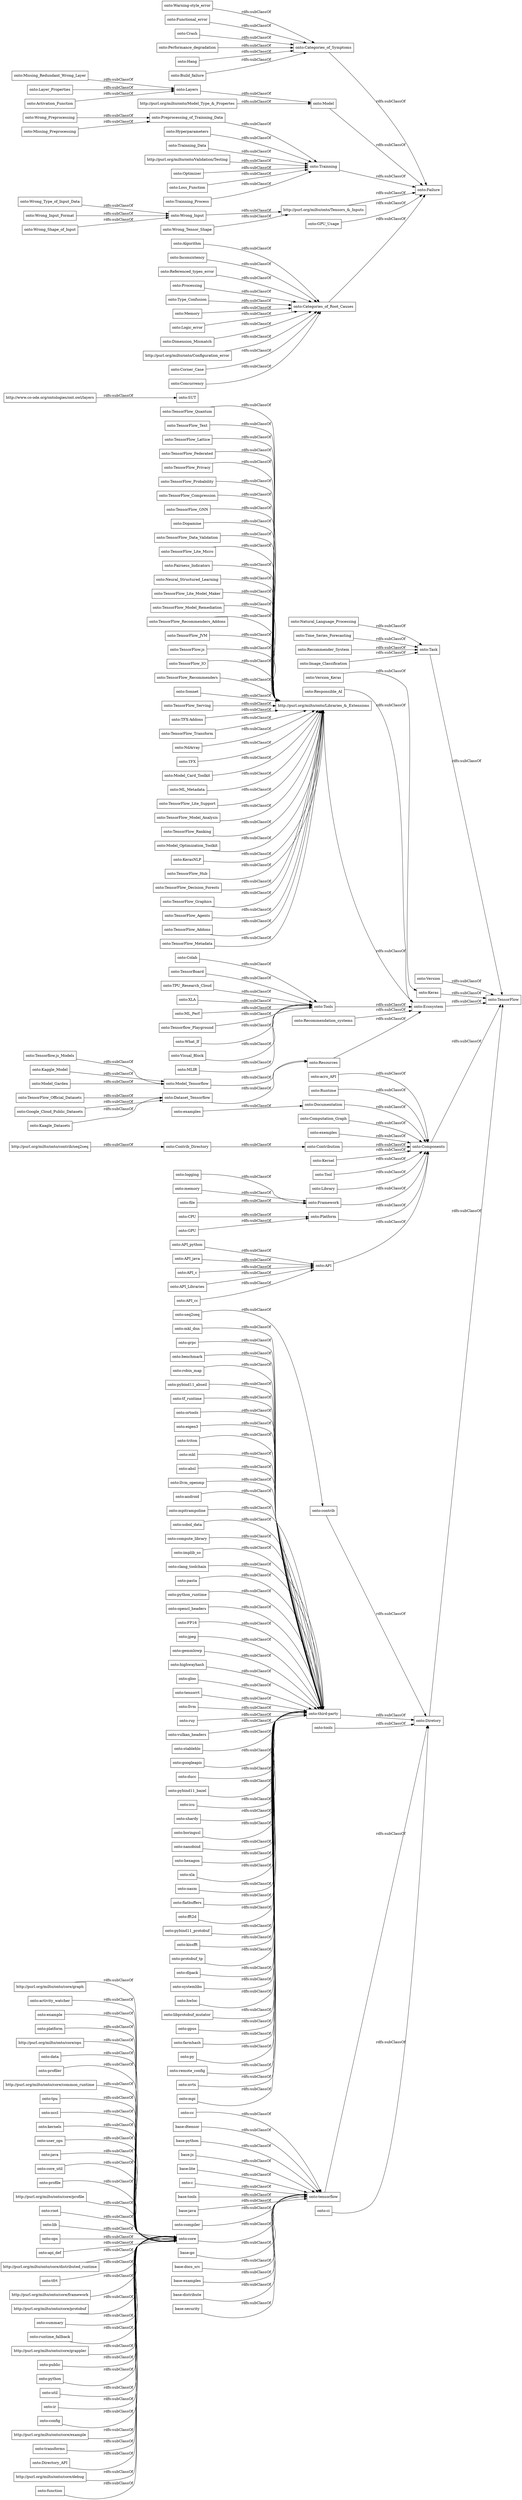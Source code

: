 digraph ar2dtool_diagram { 
rankdir=LR;
size="1000"
node [shape = rectangle, color="black"]; "onto:compute_library" "http://purl.org/milto/onto/core/common_runtime" "onto:tpu" "http://www.co-ode.org/ontologies/ont.owl/layers" "base:lite" "onto:Version_Keras" "onto:nccl" "onto:Tools" "onto:exemples" "onto:Algorithm" "onto:file" "onto:TensorFlow.js" "onto:c" "onto:kernels" "onto:highwayhash" "onto:contrib" "onto:Wrong_Shape_of_Input" "onto:gloo" "onto:Diretory" "onto:user_ops" "onto:Contrib_Directory" "onto:TensorFlow_IO" "onto:Documentation" "onto:Kernel" "onto:tensorrt" "onto:llvm" "onto:java" "onto:core_util" "onto:profile" "http://purl.org/milto/onto/core/profile" "onto:ci" "onto:TensorFlow_Recommenders" "onto:Categories_of_Symptoms" "onto:Tool" "onto:ruy" "base:tools" "onto:Preprocessing_of_Trainning_Data" "onto:Image_Classification" "onto:Wrong_Type_of_Input_Data" "onto:Sonnet" "onto:vulkan_headers" "onto:stablehlo" "onto:Version" "onto:root" "onto:Natural_Language_Processing" "onto:Hyperparameters" "onto:Library" "onto:lib" "onto:ops" "base:java" "onto:TensorFlow_Serving" "onto:Model_Garden" "onto:googleapis" "onto:ducc" "onto:api_def" "onto:Tensorflow.js_Models" "http://purl.org/milto/onto/core/distributed_runtime" "onto:pybind11_bazel" "onto:TFX-Addons" "onto:CPU" "onto:TensorFlow_Transform" "onto:GPU" "http://purl.org/milto/onto/Conﬁguration_error" "onto:icu" "onto:tfrt" "onto:Trainning_Data" "onto:NdArray" "onto:Responsible_AI" "http://purl.org/milto/onto/core/framework" "onto:shardy" "onto:TFX" "http://purl.org/milto/onto/core/protobuf" "onto:summary" "onto:boringssl" "onto:Corner_Case" "onto:nanobind" "onto:Model_Card_Toolkit" "onto:API_cc" "onto:Contribution" "onto:ML_Metadata" "onto:hexagon" "onto:compiler" "onto:Tensorflow_Playground" "onto:xla" "onto:nasm" "onto:flatbuffers" "onto:TensorFlow_Lite_Support" "onto:runtime_fallback" "http://purl.org/milto/onto/Validation/Testing" "onto:TensorFlow_Model_Analysis" "onto:fft2d" "onto:tensorflow" "http://purl.org/milto/onto/contrib/seq2seq" "onto:Kaagle_Datasets" "onto:Optimizer" "onto:pybind11_protobuf" "onto:Hang" "onto:TensorFlow_Ranking" "http://purl.org/milto/onto/core/grappler" "onto:core" "onto:Wrong_Input" "onto:Concurrency" "onto:kissfft" "onto:Wrong_Input_Format" "onto:TensorFlow_Official_Datasets" "base:go" "onto:protobuf_tp" "onto:Resources" "onto:Framework" "onto:Activation_Function" "onto:Wrong_Preprocessing" "onto:Task" "onto:What_If" "onto:Keras" "onto:Model_Optimization_Toolkit" "onto:public" "onto:dlpack" "onto:Missing_Preprocessing" "onto:Inconsistency" "onto:KerasNLP" "onto:systemlibs" "onto:Visual_Block" "onto:TensorFlow_Hub" "onto:tools" "onto:hwloc" "onto:MLIR" "onto:libprotobuf_mutator" "onto:Colab" "onto:gpus" "onto:Layers" "onto:TensorFlow_Decision_Forests" "onto:TensorFlow_Graphics" "onto:farmhash" "onto:Loss_Function" "onto:Missing_Redundant_Wrong_Layer" "onto:Trainning_Process" "onto:py" "onto:python" "onto:remote_config" "onto:API_python" "onto:Time_Series_Forecasting" "onto:util" "onto:Platform" "onto:nvtx" "onto:mpi" "onto:Referenced_types_error" "onto:TensorFlow_Agents" "onto:mkl_dnn" "onto:TensorBoard" "onto:TensorFlow_Addons" "onto:Recommender_System" "onto:grpc" "onto:ir" "onto:SUT" "onto:Build_failure" "onto:benchmark" "onto:TensorFlow_Metadata" "onto:Warning-style_error" "onto:robin_map" "onto:logging" "onto:Model" "onto:TensorFlow_Quantum" "onto:config" "onto:Layer_Properties" "onto:Processing" "onto:Type_Confusion" "onto:Trainning" "onto:Google_Cloud_Public_Datasets" "onto:TensorFlow" "base:docs_src" "base:examples" "onto:pybind11_abseil" "onto:Memory" "onto:tf_runtime" "onto:memory" "onto:TensorFlow_Text" "onto:ortools" "onto:Ecosystem" "onto:eigen3" "onto:triton" "onto:Dataset_Tensorflow" "onto:TPU_Research_Cloud" "onto:third-party" "onto:Failure" "onto:Categories_of_Root_Causes" "base:distribute" "onto:TensorFlow_Lattice" "onto:TensorFlow_Federated" "onto:TensorFlow_Privacy" "onto:acro_API" "onto:mkl" "onto:API" "base:security" "onto:Kaggle_Model" "onto:TensorFlow_Probability" "http://purl.org/milto/onto/core/example" "onto:Functional_error" "http://purl.org/milto/onto/Libraries_&_Extensions" "onto:transforms" "onto:Directory_API" "onto:absl" "http://purl.org/milto/onto/core/debug" "onto:function" "onto:Logic_error" "onto:cc" "onto:XLA" "onto:Dimension_Mismatch" "onto:TensorFlow_Compression" "onto:Runtime" "onto:Model_Tensorflow" "onto:GPU_Usage" "onto:TensorFlow_GNN" "http://purl.org/milto/onto/Tensors_&_Inputs" "onto:llvm_openmp" "onto:API_java" "http://purl.org/milto/onto/core/graph" "http://purl.org/milto/onto/Model_Type_&_Propertes" "onto:Dopamine" "onto:activity_watcher" "onto:example" "onto:android" "onto:platform" "onto:seq2seq" "onto:mpitrampoline" "http://purl.org/milto/onto/core/ops" "onto:sobol_data" "onto:TensorFlow_Data_Validation" "onto:implib_so" "base:dtensor" "onto:TensorFlow_Lite_Micro" "onto:clang_toolchain" "base:python" "onto:Fairness_Indicators" "onto:Crash" "onto:API_c" "onto:API_Libraries" "onto:pasta" "onto:data" "onto:ML_Perf" "onto:Performance_degradation" "onto:Neural_Structured_Learning" "onto:TensorFlow_Lite_Model_Maker" "onto:TensorFlow_Model_Remediation" "onto:python_runtime" "onto:TensorFlow_Recommenders_Addons" "onto:opencl_headers" "onto:FP16" "onto:Wrong_Tensor_Shape" "onto:jpeg" "onto:TensorFlow_JVM" "onto:Computation_Graph" "onto:Components" "base:js" "onto:profiler" "onto:examples" "onto:gemmlowp" "onto:Recommendation_systems" ; /*classes style*/
	"http://purl.org/milto/onto/core/grappler" -> "onto:core" [ label = "rdfs:subClassOf" ];
	"onto:flatbuffers" -> "onto:third-party" [ label = "rdfs:subClassOf" ];
	"onto:Trainning_Process" -> "onto:Trainning" [ label = "rdfs:subClassOf" ];
	"onto:ML_Metadata" -> "http://purl.org/milto/onto/Libraries_&_Extensions" [ label = "rdfs:subClassOf" ];
	"onto:python_runtime" -> "onto:third-party" [ label = "rdfs:subClassOf" ];
	"onto:TensorFlow_Lite_Micro" -> "http://purl.org/milto/onto/Libraries_&_Extensions" [ label = "rdfs:subClassOf" ];
	"onto:Categories_of_Root_Causes" -> "onto:Failure" [ label = "rdfs:subClassOf" ];
	"onto:tensorrt" -> "onto:third-party" [ label = "rdfs:subClassOf" ];
	"onto:profiler" -> "onto:core" [ label = "rdfs:subClassOf" ];
	"onto:Wrong_Tensor_Shape" -> "http://purl.org/milto/onto/Tensors_&_Inputs" [ label = "rdfs:subClassOf" ];
	"onto:Wrong_Preprocessing" -> "onto:Preprocessing_of_Trainning_Data" [ label = "rdfs:subClassOf" ];
	"onto:Loss_Function" -> "onto:Trainning" [ label = "rdfs:subClassOf" ];
	"onto:root" -> "onto:core" [ label = "rdfs:subClassOf" ];
	"onto:clang_toolchain" -> "onto:third-party" [ label = "rdfs:subClassOf" ];
	"onto:examples" -> "onto:Documentation" [ label = "rdfs:subClassOf" ];
	"onto:TensorFlow_GNN" -> "http://purl.org/milto/onto/Libraries_&_Extensions" [ label = "rdfs:subClassOf" ];
	"onto:Task" -> "onto:TensorFlow" [ label = "rdfs:subClassOf" ];
	"onto:Categories_of_Symptoms" -> "onto:Failure" [ label = "rdfs:subClassOf" ];
	"http://purl.org/milto/onto/Libraries_&_Extensions" -> "onto:Ecosystem" [ label = "rdfs:subClassOf" ];
	"onto:exemples" -> "onto:Components" [ label = "rdfs:subClassOf" ];
	"onto:Version" -> "onto:TensorFlow" [ label = "rdfs:subClassOf" ];
	"onto:Logic_error" -> "onto:Categories_of_Root_Causes" [ label = "rdfs:subClassOf" ];
	"onto:fft2d" -> "onto:third-party" [ label = "rdfs:subClassOf" ];
	"http://purl.org/milto/onto/Tensors_&_Inputs" -> "onto:Failure" [ label = "rdfs:subClassOf" ];
	"onto:Visual_Block" -> "onto:Tools" [ label = "rdfs:subClassOf" ];
	"onto:sobol_data" -> "onto:third-party" [ label = "rdfs:subClassOf" ];
	"onto:tf_runtime" -> "onto:third-party" [ label = "rdfs:subClassOf" ];
	"onto:Trainning_Data" -> "onto:Trainning" [ label = "rdfs:subClassOf" ];
	"onto:robin_map" -> "onto:third-party" [ label = "rdfs:subClassOf" ];
	"onto:API_cc" -> "onto:API" [ label = "rdfs:subClassOf" ];
	"onto:triton" -> "onto:third-party" [ label = "rdfs:subClassOf" ];
	"onto:Natural_Language_Processing" -> "onto:Task" [ label = "rdfs:subClassOf" ];
	"onto:TensorFlow_Hub" -> "http://purl.org/milto/onto/Libraries_&_Extensions" [ label = "rdfs:subClassOf" ];
	"http://purl.org/milto/onto/core/graph" -> "onto:core" [ label = "rdfs:subClassOf" ];
	"onto:benchmark" -> "onto:third-party" [ label = "rdfs:subClassOf" ];
	"onto:python" -> "onto:core" [ label = "rdfs:subClassOf" ];
	"onto:MLIR" -> "onto:Tools" [ label = "rdfs:subClassOf" ];
	"onto:TFX-Addons" -> "http://purl.org/milto/onto/Libraries_&_Extensions" [ label = "rdfs:subClassOf" ];
	"onto:kissfft" -> "onto:third-party" [ label = "rdfs:subClassOf" ];
	"onto:nanobind" -> "onto:third-party" [ label = "rdfs:subClassOf" ];
	"onto:Version_Keras" -> "onto:Keras" [ label = "rdfs:subClassOf" ];
	"onto:kernels" -> "onto:core" [ label = "rdfs:subClassOf" ];
	"onto:Kaagle_Datasets" -> "onto:Dataset_Tensorflow" [ label = "rdfs:subClassOf" ];
	"onto:TensorFlow_JVM" -> "http://purl.org/milto/onto/Libraries_&_Extensions" [ label = "rdfs:subClassOf" ];
	"onto:KerasNLP" -> "http://purl.org/milto/onto/Libraries_&_Extensions" [ label = "rdfs:subClassOf" ];
	"onto:hwloc" -> "onto:third-party" [ label = "rdfs:subClassOf" ];
	"onto:Activation_Function" -> "onto:Layers" [ label = "rdfs:subClassOf" ];
	"onto:Neural_Structured_Learning" -> "http://purl.org/milto/onto/Libraries_&_Extensions" [ label = "rdfs:subClassOf" ];
	"onto:stablehlo" -> "onto:third-party" [ label = "rdfs:subClassOf" ];
	"onto:Inconsistency" -> "onto:Categories_of_Root_Causes" [ label = "rdfs:subClassOf" ];
	"http://purl.org/milto/onto/Model_Type_&_Propertes" -> "onto:Model" [ label = "rdfs:subClassOf" ];
	"onto:eigen3" -> "onto:third-party" [ label = "rdfs:subClassOf" ];
	"onto:Hang" -> "onto:Categories_of_Symptoms" [ label = "rdfs:subClassOf" ];
	"onto:Processing" -> "onto:Categories_of_Root_Causes" [ label = "rdfs:subClassOf" ];
	"onto:util" -> "onto:core" [ label = "rdfs:subClassOf" ];
	"onto:mpitrampoline" -> "onto:third-party" [ label = "rdfs:subClassOf" ];
	"onto:TensorFlow_Recommenders" -> "http://purl.org/milto/onto/Libraries_&_Extensions" [ label = "rdfs:subClassOf" ];
	"onto:lib" -> "onto:core" [ label = "rdfs:subClassOf" ];
	"onto:ML_Perf" -> "onto:Tools" [ label = "rdfs:subClassOf" ];
	"onto:CPU" -> "onto:Platform" [ label = "rdfs:subClassOf" ];
	"onto:nasm" -> "onto:third-party" [ label = "rdfs:subClassOf" ];
	"onto:Platform" -> "onto:Components" [ label = "rdfs:subClassOf" ];
	"onto:Sonnet" -> "http://purl.org/milto/onto/Libraries_&_Extensions" [ label = "rdfs:subClassOf" ];
	"onto:protobuf_tp" -> "onto:third-party" [ label = "rdfs:subClassOf" ];
	"onto:Kaggle_Model" -> "onto:Model_Tensorflow" [ label = "rdfs:subClassOf" ];
	"onto:Functional_error" -> "onto:Categories_of_Symptoms" [ label = "rdfs:subClassOf" ];
	"onto:Wrong_Type_of_Input_Data" -> "onto:Wrong_Input" [ label = "rdfs:subClassOf" ];
	"onto:Computation_Graph" -> "onto:Components" [ label = "rdfs:subClassOf" ];
	"onto:Image_Classification" -> "onto:Task" [ label = "rdfs:subClassOf" ];
	"onto:Dataset_Tensorflow" -> "onto:Resources" [ label = "rdfs:subClassOf" ];
	"onto:Framework" -> "onto:Components" [ label = "rdfs:subClassOf" ];
	"onto:tpu" -> "onto:core" [ label = "rdfs:subClassOf" ];
	"onto:Tensorflow_Playground" -> "onto:Tools" [ label = "rdfs:subClassOf" ];
	"onto:What_If" -> "onto:Tools" [ label = "rdfs:subClassOf" ];
	"onto:py" -> "onto:third-party" [ label = "rdfs:subClassOf" ];
	"onto:Performance_degradation" -> "onto:Categories_of_Symptoms" [ label = "rdfs:subClassOf" ];
	"onto:Optimizer" -> "onto:Trainning" [ label = "rdfs:subClassOf" ];
	"onto:GPU" -> "onto:Platform" [ label = "rdfs:subClassOf" ];
	"onto:TensorFlow_Graphics" -> "http://purl.org/milto/onto/Libraries_&_Extensions" [ label = "rdfs:subClassOf" ];
	"onto:public" -> "onto:core" [ label = "rdfs:subClassOf" ];
	"http://purl.org/milto/onto/core/ops" -> "onto:core" [ label = "rdfs:subClassOf" ];
	"onto:pybind11_abseil" -> "onto:third-party" [ label = "rdfs:subClassOf" ];
	"onto:TensorFlow_Model_Analysis" -> "http://purl.org/milto/onto/Libraries_&_Extensions" [ label = "rdfs:subClassOf" ];
	"onto:TPU_Research_Cloud" -> "onto:Tools" [ label = "rdfs:subClassOf" ];
	"onto:Fairness_Indicators" -> "http://purl.org/milto/onto/Libraries_&_Extensions" [ label = "rdfs:subClassOf" ];
	"onto:function" -> "onto:core" [ label = "rdfs:subClassOf" ];
	"onto:Crash" -> "onto:Categories_of_Symptoms" [ label = "rdfs:subClassOf" ];
	"onto:pybind11_protobuf" -> "onto:third-party" [ label = "rdfs:subClassOf" ];
	"onto:Preprocessing_of_Trainning_Data" -> "onto:Trainning" [ label = "rdfs:subClassOf" ];
	"onto:jpeg" -> "onto:third-party" [ label = "rdfs:subClassOf" ];
	"onto:TensorFlow_Federated" -> "http://purl.org/milto/onto/Libraries_&_Extensions" [ label = "rdfs:subClassOf" ];
	"onto:Memory" -> "onto:Categories_of_Root_Causes" [ label = "rdfs:subClassOf" ];
	"onto:TensorFlow_Lite_Model_Maker" -> "http://purl.org/milto/onto/Libraries_&_Extensions" [ label = "rdfs:subClassOf" ];
	"onto:TensorFlow_Quantum" -> "http://purl.org/milto/onto/Libraries_&_Extensions" [ label = "rdfs:subClassOf" ];
	"onto:absl" -> "onto:third-party" [ label = "rdfs:subClassOf" ];
	"onto:Google_Cloud_Public_Datasets" -> "onto:Dataset_Tensorflow" [ label = "rdfs:subClassOf" ];
	"onto:ortools" -> "onto:third-party" [ label = "rdfs:subClassOf" ];
	"onto:dlpack" -> "onto:third-party" [ label = "rdfs:subClassOf" ];
	"onto:example" -> "onto:core" [ label = "rdfs:subClassOf" ];
	"onto:ducc" -> "onto:third-party" [ label = "rdfs:subClassOf" ];
	"onto:ops" -> "onto:core" [ label = "rdfs:subClassOf" ];
	"onto:acro_API" -> "onto:Components" [ label = "rdfs:subClassOf" ];
	"onto:cc" -> "onto:tensorflow" [ label = "rdfs:subClassOf" ];
	"onto:user_ops" -> "onto:core" [ label = "rdfs:subClassOf" ];
	"onto:Tensorflow.js_Models" -> "onto:Model_Tensorflow" [ label = "rdfs:subClassOf" ];
	"onto:gloo" -> "onto:third-party" [ label = "rdfs:subClassOf" ];
	"onto:compiler" -> "onto:tensorflow" [ label = "rdfs:subClassOf" ];
	"onto:Corner_Case" -> "onto:Categories_of_Root_Causes" [ label = "rdfs:subClassOf" ];
	"onto:Directory_API" -> "onto:core" [ label = "rdfs:subClassOf" ];
	"onto:Warning-style_error" -> "onto:Categories_of_Symptoms" [ label = "rdfs:subClassOf" ];
	"onto:TensorFlow_Data_Validation" -> "http://purl.org/milto/onto/Libraries_&_Extensions" [ label = "rdfs:subClassOf" ];
	"onto:Tools" -> "onto:Ecosystem" [ label = "rdfs:subClassOf" ];
	"onto:config" -> "onto:core" [ label = "rdfs:subClassOf" ];
	"base:security" -> "onto:tensorflow" [ label = "rdfs:subClassOf" ];
	"onto:java" -> "onto:core" [ label = "rdfs:subClassOf" ];
	"onto:TensorFlow_Lite_Support" -> "http://purl.org/milto/onto/Libraries_&_Extensions" [ label = "rdfs:subClassOf" ];
	"onto:Dopamine" -> "http://purl.org/milto/onto/Libraries_&_Extensions" [ label = "rdfs:subClassOf" ];
	"onto:file" -> "onto:Framework" [ label = "rdfs:subClassOf" ];
	"onto:TensorFlow_Agents" -> "http://purl.org/milto/onto/Libraries_&_Extensions" [ label = "rdfs:subClassOf" ];
	"http://purl.org/milto/onto/core/protobuf" -> "onto:core" [ label = "rdfs:subClassOf" ];
	"http://purl.org/milto/onto/Conﬁguration_error" -> "onto:Categories_of_Root_Causes" [ label = "rdfs:subClassOf" ];
	"onto:Contribution" -> "onto:Components" [ label = "rdfs:subClassOf" ];
	"onto:Tool" -> "onto:Components" [ label = "rdfs:subClassOf" ];
	"onto:core" -> "onto:tensorflow" [ label = "rdfs:subClassOf" ];
	"onto:TensorFlow_Serving" -> "http://purl.org/milto/onto/Libraries_&_Extensions" [ label = "rdfs:subClassOf" ];
	"onto:profile" -> "onto:core" [ label = "rdfs:subClassOf" ];
	"onto:transforms" -> "onto:core" [ label = "rdfs:subClassOf" ];
	"onto:Missing_Redundant_Wrong_Layer" -> "onto:Layers" [ label = "rdfs:subClassOf" ];
	"onto:xla" -> "onto:third-party" [ label = "rdfs:subClassOf" ];
	"onto:Resources" -> "onto:Ecosystem" [ label = "rdfs:subClassOf" ];
	"onto:Hyperparameters" -> "onto:Trainning" [ label = "rdfs:subClassOf" ];
	"onto:TensorFlow_Probability" -> "http://purl.org/milto/onto/Libraries_&_Extensions" [ label = "rdfs:subClassOf" ];
	"onto:Documentation" -> "onto:Components" [ label = "rdfs:subClassOf" ];
	"base:java" -> "onto:tensorflow" [ label = "rdfs:subClassOf" ];
	"onto:Type_Confusion" -> "onto:Categories_of_Root_Causes" [ label = "rdfs:subClassOf" ];
	"onto:Layers" -> "onto:Model" [ label = "rdfs:subClassOf" ];
	"base:distribute" -> "onto:tensorflow" [ label = "rdfs:subClassOf" ];
	"onto:api_def" -> "onto:core" [ label = "rdfs:subClassOf" ];
	"onto:tensorflow" -> "onto:Diretory" [ label = "rdfs:subClassOf" ];
	"onto:icu" -> "onto:third-party" [ label = "rdfs:subClassOf" ];
	"onto:Trainning" -> "onto:Failure" [ label = "rdfs:subClassOf" ];
	"onto:mpi" -> "onto:third-party" [ label = "rdfs:subClassOf" ];
	"base:tools" -> "onto:tensorflow" [ label = "rdfs:subClassOf" ];
	"onto:c" -> "onto:tensorflow" [ label = "rdfs:subClassOf" ];
	"onto:tfrt" -> "onto:core" [ label = "rdfs:subClassOf" ];
	"onto:API_Libraries" -> "onto:API" [ label = "rdfs:subClassOf" ];
	"onto:TensorFlow_Addons" -> "http://purl.org/milto/onto/Libraries_&_Extensions" [ label = "rdfs:subClassOf" ];
	"onto:Recommender_System" -> "onto:Task" [ label = "rdfs:subClassOf" ];
	"onto:memory" -> "onto:Framework" [ label = "rdfs:subClassOf" ];
	"onto:llvm" -> "onto:third-party" [ label = "rdfs:subClassOf" ];
	"onto:Model_Card_Toolkit" -> "http://purl.org/milto/onto/Libraries_&_Extensions" [ label = "rdfs:subClassOf" ];
	"onto:opencl_headers" -> "onto:third-party" [ label = "rdfs:subClassOf" ];
	"onto:shardy" -> "onto:third-party" [ label = "rdfs:subClassOf" ];
	"onto:TensorBoard" -> "onto:Tools" [ label = "rdfs:subClassOf" ];
	"onto:Time_Series_Forecasting" -> "onto:Task" [ label = "rdfs:subClassOf" ];
	"onto:pasta" -> "onto:third-party" [ label = "rdfs:subClassOf" ];
	"onto:TensorFlow_Decision_Forests" -> "http://purl.org/milto/onto/Libraries_&_Extensions" [ label = "rdfs:subClassOf" ];
	"onto:API" -> "onto:Components" [ label = "rdfs:subClassOf" ];
	"onto:googleapis" -> "onto:third-party" [ label = "rdfs:subClassOf" ];
	"onto:Recommendation_systems" -> "onto:Ecosystem" [ label = "rdfs:subClassOf" ];
	"onto:runtime_fallback" -> "onto:core" [ label = "rdfs:subClassOf" ];
	"onto:TensorFlow_IO" -> "http://purl.org/milto/onto/Libraries_&_Extensions" [ label = "rdfs:subClassOf" ];
	"onto:gemmlowp" -> "onto:third-party" [ label = "rdfs:subClassOf" ];
	"onto:TensorFlow_Official_Datasets" -> "onto:Dataset_Tensorflow" [ label = "rdfs:subClassOf" ];
	"onto:FP16" -> "onto:third-party" [ label = "rdfs:subClassOf" ];
	"onto:TensorFlow_Recommenders_Addons" -> "http://purl.org/milto/onto/Libraries_&_Extensions" [ label = "rdfs:subClassOf" ];
	"onto:tools" -> "onto:Diretory" [ label = "rdfs:subClassOf" ];
	"onto:llvm_openmp" -> "onto:third-party" [ label = "rdfs:subClassOf" ];
	"onto:Kernel" -> "onto:Components" [ label = "rdfs:subClassOf" ];
	"onto:mkl_dnn" -> "onto:third-party" [ label = "rdfs:subClassOf" ];
	"onto:TFX" -> "http://purl.org/milto/onto/Libraries_&_Extensions" [ label = "rdfs:subClassOf" ];
	"onto:mkl" -> "onto:third-party" [ label = "rdfs:subClassOf" ];
	"http://purl.org/milto/onto/Validation/Testing" -> "onto:Trainning" [ label = "rdfs:subClassOf" ];
	"http://www.co-ode.org/ontologies/ont.owl/layers" -> "onto:SUT" [ label = "rdfs:subClassOf" ];
	"onto:nvtx" -> "onto:third-party" [ label = "rdfs:subClassOf" ];
	"onto:Algorithm" -> "onto:Categories_of_Root_Causes" [ label = "rdfs:subClassOf" ];
	"onto:NdArray" -> "http://purl.org/milto/onto/Libraries_&_Extensions" [ label = "rdfs:subClassOf" ];
	"onto:Runtime" -> "onto:Components" [ label = "rdfs:subClassOf" ];
	"onto:Ecosystem" -> "onto:TensorFlow" [ label = "rdfs:subClassOf" ];
	"onto:Keras" -> "onto:TensorFlow" [ label = "rdfs:subClassOf" ];
	"onto:compute_library" -> "onto:third-party" [ label = "rdfs:subClassOf" ];
	"onto:ci" -> "onto:Diretory" [ label = "rdfs:subClassOf" ];
	"base:dtensor" -> "onto:tensorflow" [ label = "rdfs:subClassOf" ];
	"onto:implib_so" -> "onto:third-party" [ label = "rdfs:subClassOf" ];
	"onto:TensorFlow_Model_Remediation" -> "http://purl.org/milto/onto/Libraries_&_Extensions" [ label = "rdfs:subClassOf" ];
	"onto:TensorFlow_Compression" -> "http://purl.org/milto/onto/Libraries_&_Extensions" [ label = "rdfs:subClassOf" ];
	"onto:seq2seq" -> "onto:contrib" [ label = "rdfs:subClassOf" ];
	"onto:pybind11_bazel" -> "onto:third-party" [ label = "rdfs:subClassOf" ];
	"onto:TensorFlow_Lattice" -> "http://purl.org/milto/onto/Libraries_&_Extensions" [ label = "rdfs:subClassOf" ];
	"onto:farmhash" -> "onto:third-party" [ label = "rdfs:subClassOf" ];
	"onto:summary" -> "onto:core" [ label = "rdfs:subClassOf" ];
	"onto:android" -> "onto:third-party" [ label = "rdfs:subClassOf" ];
	"http://purl.org/milto/onto/contrib/seq2seq" -> "onto:Contrib_Directory" [ label = "rdfs:subClassOf" ];
	"onto:GPU_Usage" -> "onto:Failure" [ label = "rdfs:subClassOf" ];
	"base:examples" -> "onto:tensorflow" [ label = "rdfs:subClassOf" ];
	"onto:logging" -> "onto:Framework" [ label = "rdfs:subClassOf" ];
	"http://purl.org/milto/onto/core/distributed_runtime" -> "onto:core" [ label = "rdfs:subClassOf" ];
	"http://purl.org/milto/onto/core/example" -> "onto:core" [ label = "rdfs:subClassOf" ];
	"onto:grpc" -> "onto:third-party" [ label = "rdfs:subClassOf" ];
	"onto:Wrong_Input" -> "http://purl.org/milto/onto/Tensors_&_Inputs" [ label = "rdfs:subClassOf" ];
	"onto:TensorFlow_Privacy" -> "http://purl.org/milto/onto/Libraries_&_Extensions" [ label = "rdfs:subClassOf" ];
	"onto:ruy" -> "onto:third-party" [ label = "rdfs:subClassOf" ];
	"onto:Model" -> "onto:Failure" [ label = "rdfs:subClassOf" ];
	"onto:Diretory" -> "onto:TensorFlow" [ label = "rdfs:subClassOf" ];
	"onto:Dimension_Mismatch" -> "onto:Categories_of_Root_Causes" [ label = "rdfs:subClassOf" ];
	"base:docs_src" -> "onto:tensorflow" [ label = "rdfs:subClassOf" ];
	"onto:core_util" -> "onto:core" [ label = "rdfs:subClassOf" ];
	"onto:Colab" -> "onto:Tools" [ label = "rdfs:subClassOf" ];
	"onto:Referenced_types_error" -> "onto:Categories_of_Root_Causes" [ label = "rdfs:subClassOf" ];
	"onto:boringssl" -> "onto:third-party" [ label = "rdfs:subClassOf" ];
	"onto:systemlibs" -> "onto:third-party" [ label = "rdfs:subClassOf" ];
	"onto:XLA" -> "onto:Tools" [ label = "rdfs:subClassOf" ];
	"onto:API_c" -> "onto:API" [ label = "rdfs:subClassOf" ];
	"base:python" -> "onto:tensorflow" [ label = "rdfs:subClassOf" ];
	"onto:Responsible_AI" -> "onto:Ecosystem" [ label = "rdfs:subClassOf" ];
	"onto:vulkan_headers" -> "onto:third-party" [ label = "rdfs:subClassOf" ];
	"onto:Missing_Preprocessing" -> "onto:Preprocessing_of_Trainning_Data" [ label = "rdfs:subClassOf" ];
	"onto:Model_Tensorflow" -> "onto:Resources" [ label = "rdfs:subClassOf" ];
	"onto:gpus" -> "onto:third-party" [ label = "rdfs:subClassOf" ];
	"onto:Build_failure" -> "onto:Categories_of_Symptoms" [ label = "rdfs:subClassOf" ];
	"http://purl.org/milto/onto/core/common_runtime" -> "onto:core" [ label = "rdfs:subClassOf" ];
	"onto:remote_config" -> "onto:third-party" [ label = "rdfs:subClassOf" ];
	"onto:API_python" -> "onto:API" [ label = "rdfs:subClassOf" ];
	"http://purl.org/milto/onto/core/profile" -> "onto:core" [ label = "rdfs:subClassOf" ];
	"http://purl.org/milto/onto/core/debug" -> "onto:core" [ label = "rdfs:subClassOf" ];
	"onto:TensorFlow_Text" -> "http://purl.org/milto/onto/Libraries_&_Extensions" [ label = "rdfs:subClassOf" ];
	"base:lite" -> "onto:tensorflow" [ label = "rdfs:subClassOf" ];
	"base:js" -> "onto:tensorflow" [ label = "rdfs:subClassOf" ];
	"onto:TensorFlow_Metadata" -> "http://purl.org/milto/onto/Libraries_&_Extensions" [ label = "rdfs:subClassOf" ];
	"http://purl.org/milto/onto/core/framework" -> "onto:core" [ label = "rdfs:subClassOf" ];
	"onto:highwayhash" -> "onto:third-party" [ label = "rdfs:subClassOf" ];
	"onto:platform" -> "onto:core" [ label = "rdfs:subClassOf" ];
	"onto:Wrong_Shape_of_Input" -> "onto:Wrong_Input" [ label = "rdfs:subClassOf" ];
	"onto:Model_Optimization_Toolkit" -> "http://purl.org/milto/onto/Libraries_&_Extensions" [ label = "rdfs:subClassOf" ];
	"onto:Wrong_Input_Format" -> "onto:Wrong_Input" [ label = "rdfs:subClassOf" ];
	"onto:TensorFlow.js" -> "http://purl.org/milto/onto/Libraries_&_Extensions" [ label = "rdfs:subClassOf" ];
	"onto:data" -> "onto:core" [ label = "rdfs:subClassOf" ];
	"onto:libprotobuf_mutator" -> "onto:third-party" [ label = "rdfs:subClassOf" ];
	"onto:Components" -> "onto:TensorFlow" [ label = "rdfs:subClassOf" ];
	"onto:Concurrency" -> "onto:Categories_of_Root_Causes" [ label = "rdfs:subClassOf" ];
	"onto:Library" -> "onto:Components" [ label = "rdfs:subClassOf" ];
	"onto:TensorFlow_Ranking" -> "http://purl.org/milto/onto/Libraries_&_Extensions" [ label = "rdfs:subClassOf" ];
	"onto:TensorFlow_Transform" -> "http://purl.org/milto/onto/Libraries_&_Extensions" [ label = "rdfs:subClassOf" ];
	"base:go" -> "onto:tensorflow" [ label = "rdfs:subClassOf" ];
	"onto:Layer_Properties" -> "onto:Layers" [ label = "rdfs:subClassOf" ];
	"onto:API_java" -> "onto:API" [ label = "rdfs:subClassOf" ];
	"onto:ir" -> "onto:core" [ label = "rdfs:subClassOf" ];
	"onto:Contrib_Directory" -> "onto:Contribution" [ label = "rdfs:subClassOf" ];
	"onto:Model_Garden" -> "onto:Model_Tensorflow" [ label = "rdfs:subClassOf" ];
	"onto:third-party" -> "onto:Diretory" [ label = "rdfs:subClassOf" ];
	"onto:nccl" -> "onto:core" [ label = "rdfs:subClassOf" ];
	"onto:contrib" -> "onto:Diretory" [ label = "rdfs:subClassOf" ];
	"onto:activity_watcher" -> "onto:core" [ label = "rdfs:subClassOf" ];
	"onto:hexagon" -> "onto:third-party" [ label = "rdfs:subClassOf" ];

}
